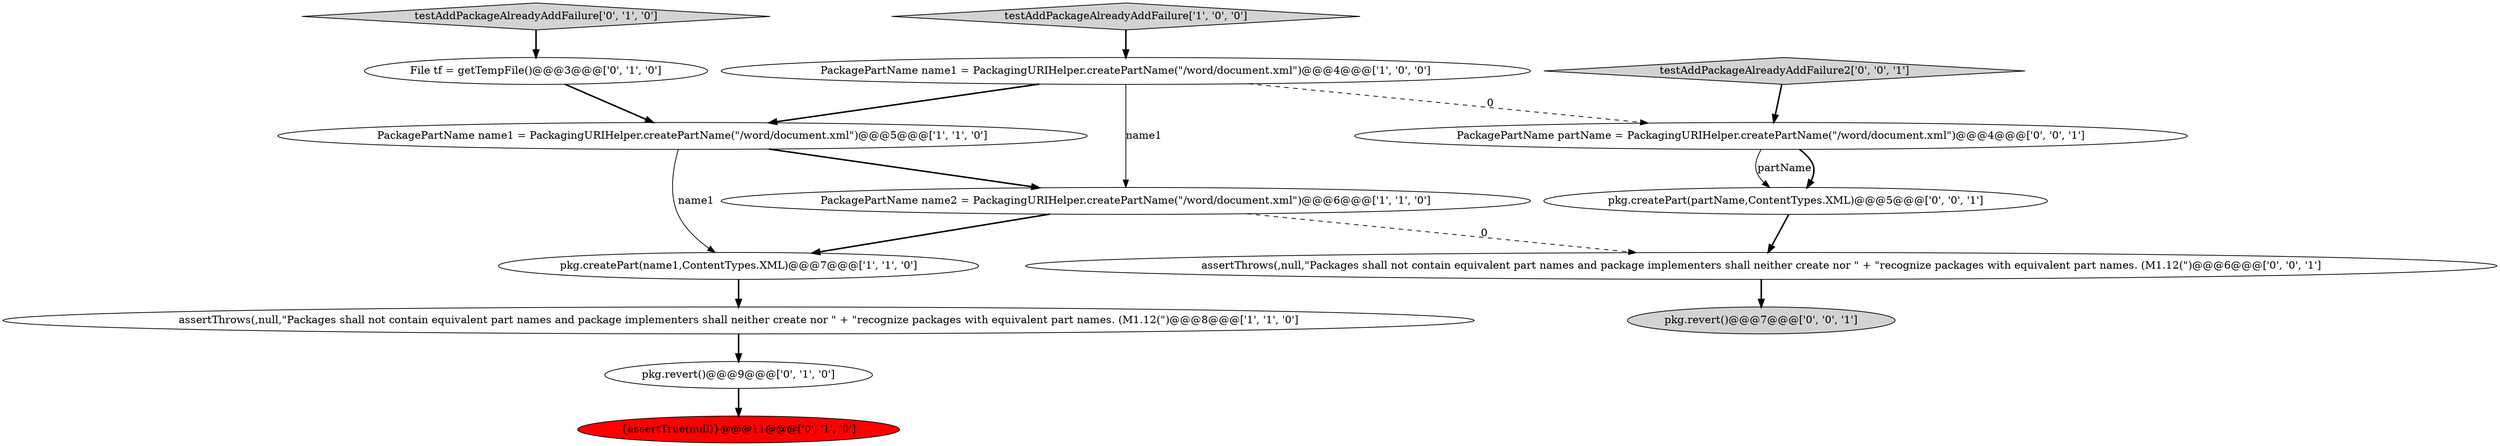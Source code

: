 digraph {
9 [style = filled, label = "testAddPackageAlreadyAddFailure['0', '1', '0']", fillcolor = lightgray, shape = diamond image = "AAA0AAABBB2BBB"];
11 [style = filled, label = "pkg.revert()@@@7@@@['0', '0', '1']", fillcolor = lightgray, shape = ellipse image = "AAA0AAABBB3BBB"];
2 [style = filled, label = "PackagePartName name1 = PackagingURIHelper.createPartName(\"/word/document.xml\")@@@5@@@['1', '1', '0']", fillcolor = white, shape = ellipse image = "AAA0AAABBB1BBB"];
14 [style = filled, label = "testAddPackageAlreadyAddFailure2['0', '0', '1']", fillcolor = lightgray, shape = diamond image = "AAA0AAABBB3BBB"];
5 [style = filled, label = "testAddPackageAlreadyAddFailure['1', '0', '0']", fillcolor = lightgray, shape = diamond image = "AAA0AAABBB1BBB"];
13 [style = filled, label = "assertThrows(,null,\"Packages shall not contain equivalent part names and package implementers shall neither create nor \" + \"recognize packages with equivalent part names. (M1.12(\")@@@6@@@['0', '0', '1']", fillcolor = white, shape = ellipse image = "AAA0AAABBB3BBB"];
1 [style = filled, label = "pkg.createPart(name1,ContentTypes.XML)@@@7@@@['1', '1', '0']", fillcolor = white, shape = ellipse image = "AAA0AAABBB1BBB"];
6 [style = filled, label = "{assertTrue(null)}@@@11@@@['0', '1', '0']", fillcolor = red, shape = ellipse image = "AAA1AAABBB2BBB"];
4 [style = filled, label = "assertThrows(,null,\"Packages shall not contain equivalent part names and package implementers shall neither create nor \" + \"recognize packages with equivalent part names. (M1.12(\")@@@8@@@['1', '1', '0']", fillcolor = white, shape = ellipse image = "AAA0AAABBB1BBB"];
0 [style = filled, label = "PackagePartName name2 = PackagingURIHelper.createPartName(\"/word/document.xml\")@@@6@@@['1', '1', '0']", fillcolor = white, shape = ellipse image = "AAA0AAABBB1BBB"];
3 [style = filled, label = "PackagePartName name1 = PackagingURIHelper.createPartName(\"/word/document.xml\")@@@4@@@['1', '0', '0']", fillcolor = white, shape = ellipse image = "AAA0AAABBB1BBB"];
7 [style = filled, label = "File tf = getTempFile()@@@3@@@['0', '1', '0']", fillcolor = white, shape = ellipse image = "AAA0AAABBB2BBB"];
8 [style = filled, label = "pkg.revert()@@@9@@@['0', '1', '0']", fillcolor = white, shape = ellipse image = "AAA0AAABBB2BBB"];
12 [style = filled, label = "pkg.createPart(partName,ContentTypes.XML)@@@5@@@['0', '0', '1']", fillcolor = white, shape = ellipse image = "AAA0AAABBB3BBB"];
10 [style = filled, label = "PackagePartName partName = PackagingURIHelper.createPartName(\"/word/document.xml\")@@@4@@@['0', '0', '1']", fillcolor = white, shape = ellipse image = "AAA0AAABBB3BBB"];
5->3 [style = bold, label=""];
4->8 [style = bold, label=""];
12->13 [style = bold, label=""];
14->10 [style = bold, label=""];
1->4 [style = bold, label=""];
2->1 [style = solid, label="name1"];
2->0 [style = bold, label=""];
8->6 [style = bold, label=""];
3->0 [style = solid, label="name1"];
3->10 [style = dashed, label="0"];
10->12 [style = solid, label="partName"];
3->2 [style = bold, label=""];
9->7 [style = bold, label=""];
10->12 [style = bold, label=""];
7->2 [style = bold, label=""];
0->1 [style = bold, label=""];
13->11 [style = bold, label=""];
0->13 [style = dashed, label="0"];
}
